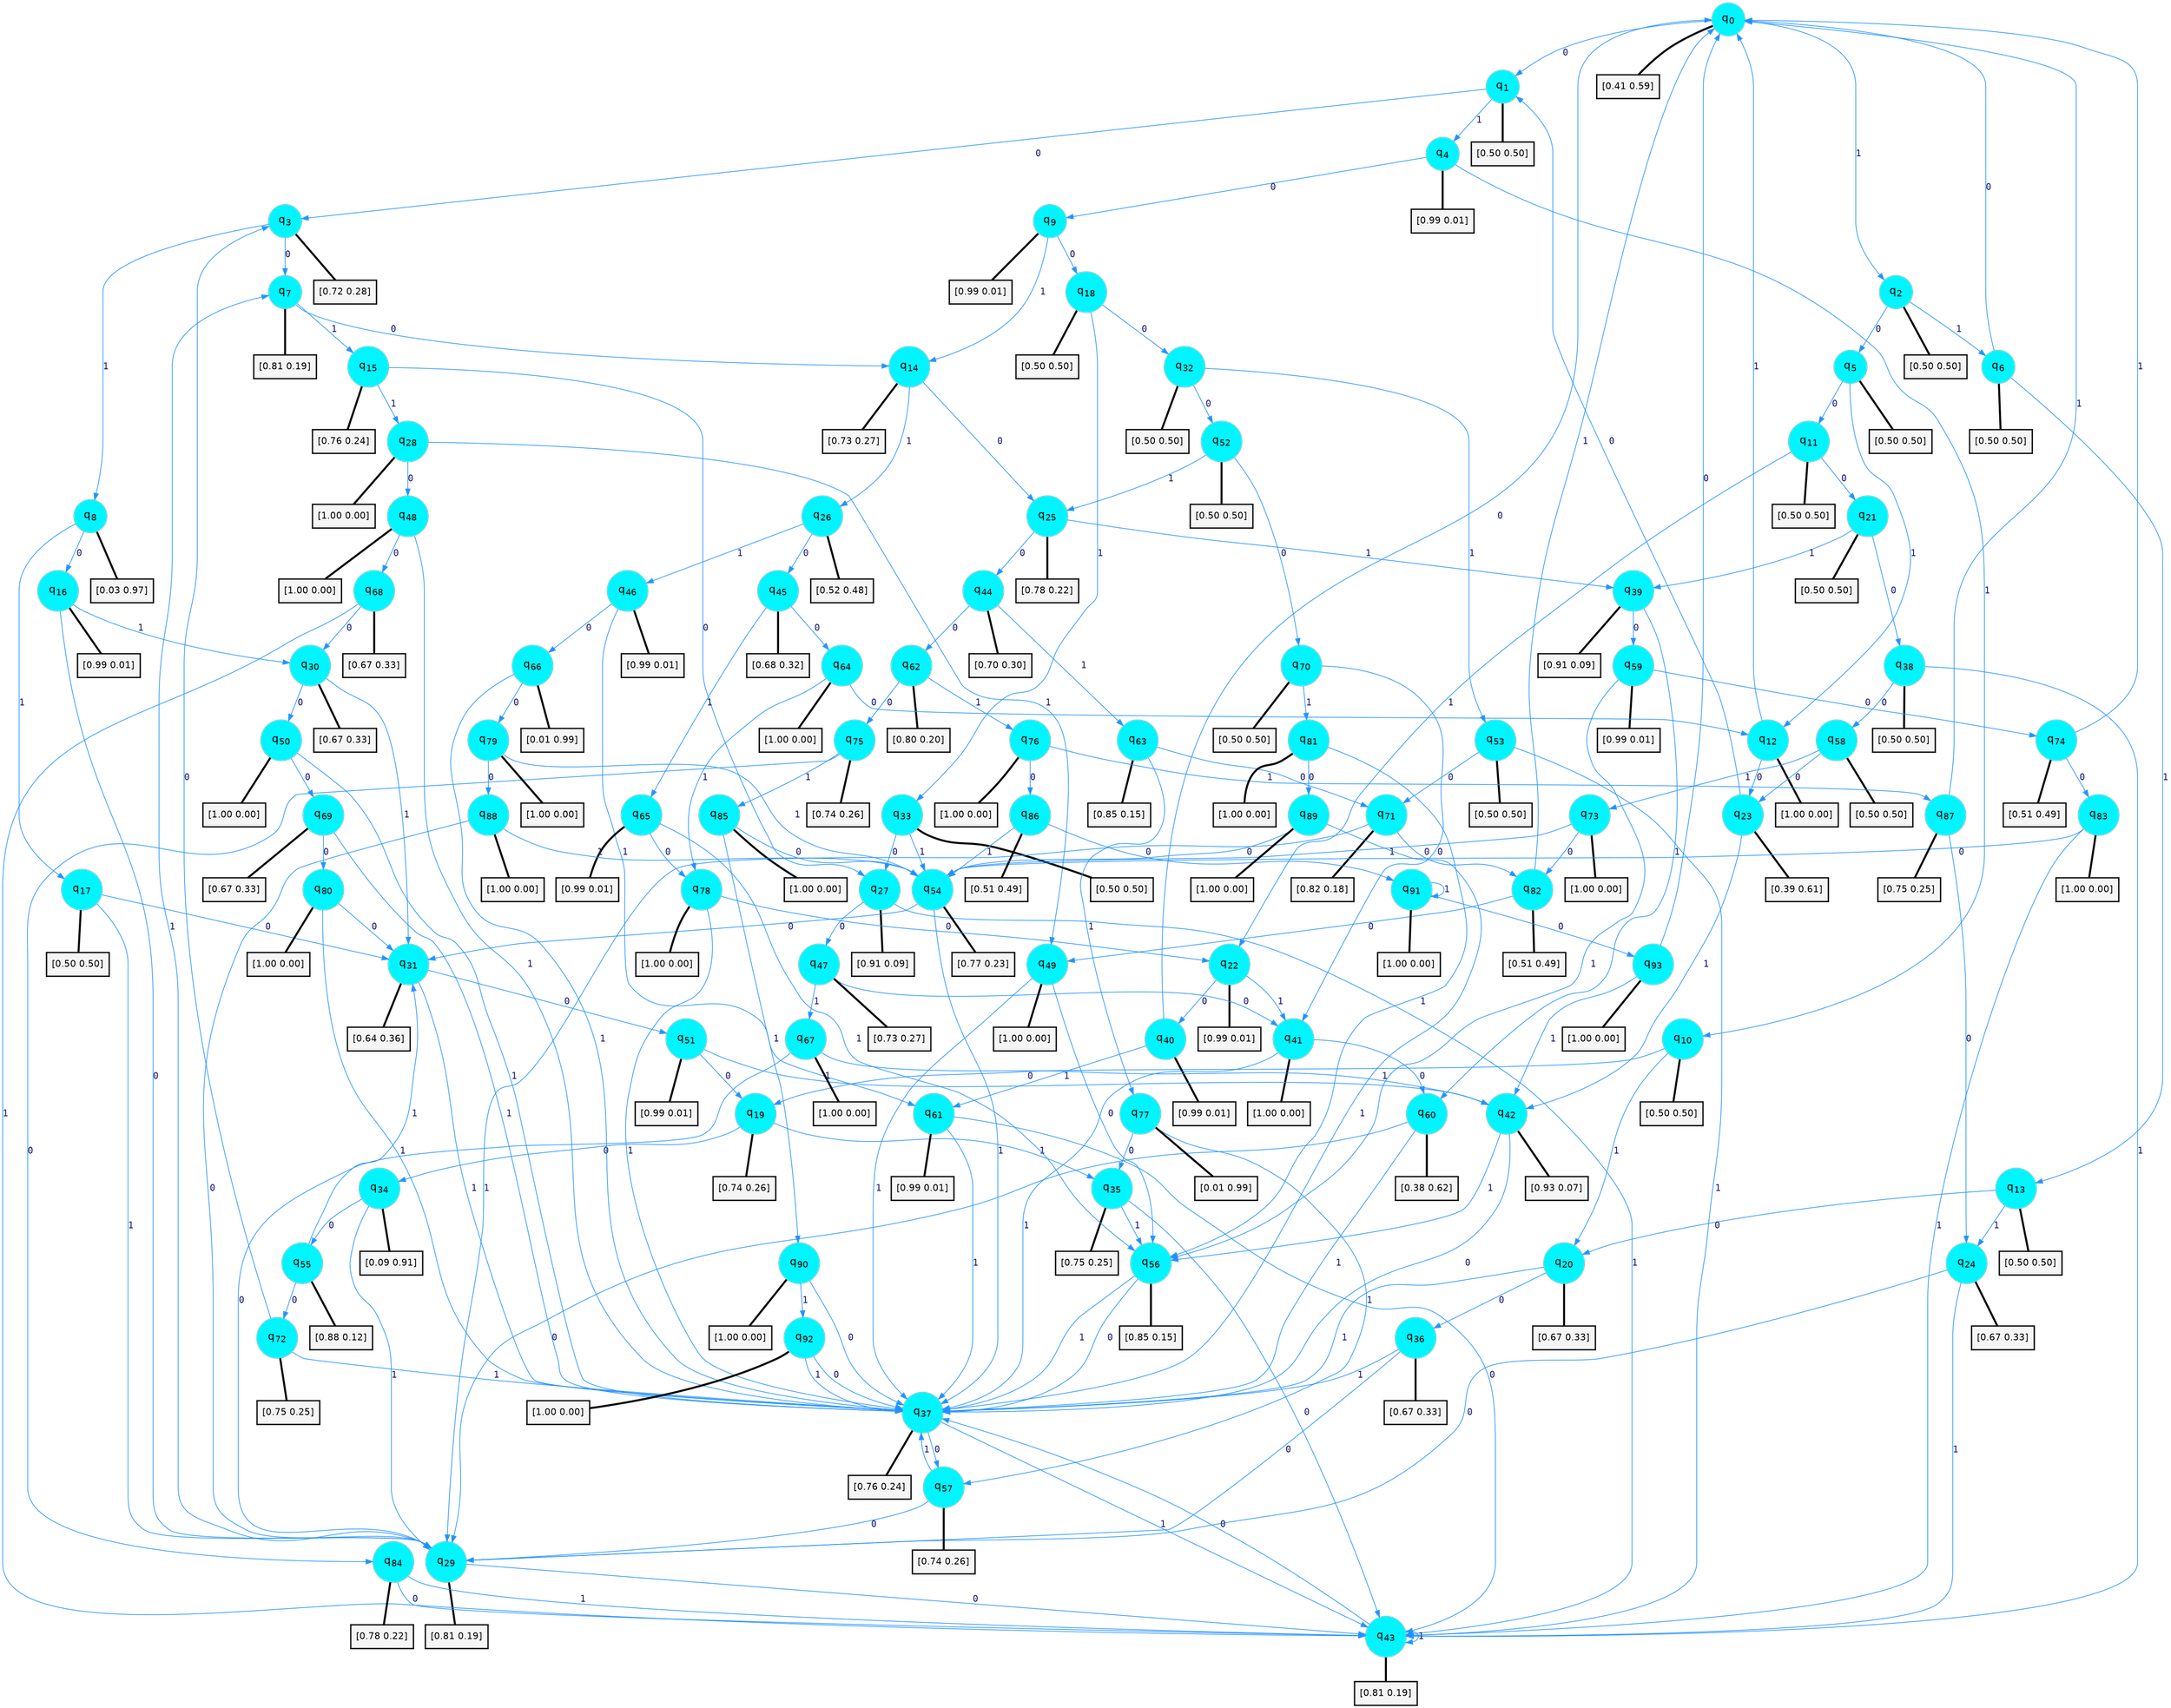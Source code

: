 digraph G {
graph [
bgcolor=transparent, dpi=300, rankdir=TD, size="40,25"];
node [
color=gray, fillcolor=turquoise1, fontcolor=black, fontname=Helvetica, fontsize=16, fontweight=bold, shape=circle, style=filled];
edge [
arrowsize=1, color=dodgerblue1, fontcolor=midnightblue, fontname=courier, fontweight=bold, penwidth=1, style=solid, weight=20];
0[label=<q<SUB>0</SUB>>];
1[label=<q<SUB>1</SUB>>];
2[label=<q<SUB>2</SUB>>];
3[label=<q<SUB>3</SUB>>];
4[label=<q<SUB>4</SUB>>];
5[label=<q<SUB>5</SUB>>];
6[label=<q<SUB>6</SUB>>];
7[label=<q<SUB>7</SUB>>];
8[label=<q<SUB>8</SUB>>];
9[label=<q<SUB>9</SUB>>];
10[label=<q<SUB>10</SUB>>];
11[label=<q<SUB>11</SUB>>];
12[label=<q<SUB>12</SUB>>];
13[label=<q<SUB>13</SUB>>];
14[label=<q<SUB>14</SUB>>];
15[label=<q<SUB>15</SUB>>];
16[label=<q<SUB>16</SUB>>];
17[label=<q<SUB>17</SUB>>];
18[label=<q<SUB>18</SUB>>];
19[label=<q<SUB>19</SUB>>];
20[label=<q<SUB>20</SUB>>];
21[label=<q<SUB>21</SUB>>];
22[label=<q<SUB>22</SUB>>];
23[label=<q<SUB>23</SUB>>];
24[label=<q<SUB>24</SUB>>];
25[label=<q<SUB>25</SUB>>];
26[label=<q<SUB>26</SUB>>];
27[label=<q<SUB>27</SUB>>];
28[label=<q<SUB>28</SUB>>];
29[label=<q<SUB>29</SUB>>];
30[label=<q<SUB>30</SUB>>];
31[label=<q<SUB>31</SUB>>];
32[label=<q<SUB>32</SUB>>];
33[label=<q<SUB>33</SUB>>];
34[label=<q<SUB>34</SUB>>];
35[label=<q<SUB>35</SUB>>];
36[label=<q<SUB>36</SUB>>];
37[label=<q<SUB>37</SUB>>];
38[label=<q<SUB>38</SUB>>];
39[label=<q<SUB>39</SUB>>];
40[label=<q<SUB>40</SUB>>];
41[label=<q<SUB>41</SUB>>];
42[label=<q<SUB>42</SUB>>];
43[label=<q<SUB>43</SUB>>];
44[label=<q<SUB>44</SUB>>];
45[label=<q<SUB>45</SUB>>];
46[label=<q<SUB>46</SUB>>];
47[label=<q<SUB>47</SUB>>];
48[label=<q<SUB>48</SUB>>];
49[label=<q<SUB>49</SUB>>];
50[label=<q<SUB>50</SUB>>];
51[label=<q<SUB>51</SUB>>];
52[label=<q<SUB>52</SUB>>];
53[label=<q<SUB>53</SUB>>];
54[label=<q<SUB>54</SUB>>];
55[label=<q<SUB>55</SUB>>];
56[label=<q<SUB>56</SUB>>];
57[label=<q<SUB>57</SUB>>];
58[label=<q<SUB>58</SUB>>];
59[label=<q<SUB>59</SUB>>];
60[label=<q<SUB>60</SUB>>];
61[label=<q<SUB>61</SUB>>];
62[label=<q<SUB>62</SUB>>];
63[label=<q<SUB>63</SUB>>];
64[label=<q<SUB>64</SUB>>];
65[label=<q<SUB>65</SUB>>];
66[label=<q<SUB>66</SUB>>];
67[label=<q<SUB>67</SUB>>];
68[label=<q<SUB>68</SUB>>];
69[label=<q<SUB>69</SUB>>];
70[label=<q<SUB>70</SUB>>];
71[label=<q<SUB>71</SUB>>];
72[label=<q<SUB>72</SUB>>];
73[label=<q<SUB>73</SUB>>];
74[label=<q<SUB>74</SUB>>];
75[label=<q<SUB>75</SUB>>];
76[label=<q<SUB>76</SUB>>];
77[label=<q<SUB>77</SUB>>];
78[label=<q<SUB>78</SUB>>];
79[label=<q<SUB>79</SUB>>];
80[label=<q<SUB>80</SUB>>];
81[label=<q<SUB>81</SUB>>];
82[label=<q<SUB>82</SUB>>];
83[label=<q<SUB>83</SUB>>];
84[label=<q<SUB>84</SUB>>];
85[label=<q<SUB>85</SUB>>];
86[label=<q<SUB>86</SUB>>];
87[label=<q<SUB>87</SUB>>];
88[label=<q<SUB>88</SUB>>];
89[label=<q<SUB>89</SUB>>];
90[label=<q<SUB>90</SUB>>];
91[label=<q<SUB>91</SUB>>];
92[label=<q<SUB>92</SUB>>];
93[label=<q<SUB>93</SUB>>];
94[label="[0.41 0.59]", shape=box,fontcolor=black, fontname=Helvetica, fontsize=14, penwidth=2, fillcolor=whitesmoke,color=black];
95[label="[0.50 0.50]", shape=box,fontcolor=black, fontname=Helvetica, fontsize=14, penwidth=2, fillcolor=whitesmoke,color=black];
96[label="[0.50 0.50]", shape=box,fontcolor=black, fontname=Helvetica, fontsize=14, penwidth=2, fillcolor=whitesmoke,color=black];
97[label="[0.72 0.28]", shape=box,fontcolor=black, fontname=Helvetica, fontsize=14, penwidth=2, fillcolor=whitesmoke,color=black];
98[label="[0.99 0.01]", shape=box,fontcolor=black, fontname=Helvetica, fontsize=14, penwidth=2, fillcolor=whitesmoke,color=black];
99[label="[0.50 0.50]", shape=box,fontcolor=black, fontname=Helvetica, fontsize=14, penwidth=2, fillcolor=whitesmoke,color=black];
100[label="[0.50 0.50]", shape=box,fontcolor=black, fontname=Helvetica, fontsize=14, penwidth=2, fillcolor=whitesmoke,color=black];
101[label="[0.81 0.19]", shape=box,fontcolor=black, fontname=Helvetica, fontsize=14, penwidth=2, fillcolor=whitesmoke,color=black];
102[label="[0.03 0.97]", shape=box,fontcolor=black, fontname=Helvetica, fontsize=14, penwidth=2, fillcolor=whitesmoke,color=black];
103[label="[0.99 0.01]", shape=box,fontcolor=black, fontname=Helvetica, fontsize=14, penwidth=2, fillcolor=whitesmoke,color=black];
104[label="[0.50 0.50]", shape=box,fontcolor=black, fontname=Helvetica, fontsize=14, penwidth=2, fillcolor=whitesmoke,color=black];
105[label="[0.50 0.50]", shape=box,fontcolor=black, fontname=Helvetica, fontsize=14, penwidth=2, fillcolor=whitesmoke,color=black];
106[label="[1.00 0.00]", shape=box,fontcolor=black, fontname=Helvetica, fontsize=14, penwidth=2, fillcolor=whitesmoke,color=black];
107[label="[0.50 0.50]", shape=box,fontcolor=black, fontname=Helvetica, fontsize=14, penwidth=2, fillcolor=whitesmoke,color=black];
108[label="[0.73 0.27]", shape=box,fontcolor=black, fontname=Helvetica, fontsize=14, penwidth=2, fillcolor=whitesmoke,color=black];
109[label="[0.76 0.24]", shape=box,fontcolor=black, fontname=Helvetica, fontsize=14, penwidth=2, fillcolor=whitesmoke,color=black];
110[label="[0.99 0.01]", shape=box,fontcolor=black, fontname=Helvetica, fontsize=14, penwidth=2, fillcolor=whitesmoke,color=black];
111[label="[0.50 0.50]", shape=box,fontcolor=black, fontname=Helvetica, fontsize=14, penwidth=2, fillcolor=whitesmoke,color=black];
112[label="[0.50 0.50]", shape=box,fontcolor=black, fontname=Helvetica, fontsize=14, penwidth=2, fillcolor=whitesmoke,color=black];
113[label="[0.74 0.26]", shape=box,fontcolor=black, fontname=Helvetica, fontsize=14, penwidth=2, fillcolor=whitesmoke,color=black];
114[label="[0.67 0.33]", shape=box,fontcolor=black, fontname=Helvetica, fontsize=14, penwidth=2, fillcolor=whitesmoke,color=black];
115[label="[0.50 0.50]", shape=box,fontcolor=black, fontname=Helvetica, fontsize=14, penwidth=2, fillcolor=whitesmoke,color=black];
116[label="[0.99 0.01]", shape=box,fontcolor=black, fontname=Helvetica, fontsize=14, penwidth=2, fillcolor=whitesmoke,color=black];
117[label="[0.39 0.61]", shape=box,fontcolor=black, fontname=Helvetica, fontsize=14, penwidth=2, fillcolor=whitesmoke,color=black];
118[label="[0.67 0.33]", shape=box,fontcolor=black, fontname=Helvetica, fontsize=14, penwidth=2, fillcolor=whitesmoke,color=black];
119[label="[0.78 0.22]", shape=box,fontcolor=black, fontname=Helvetica, fontsize=14, penwidth=2, fillcolor=whitesmoke,color=black];
120[label="[0.52 0.48]", shape=box,fontcolor=black, fontname=Helvetica, fontsize=14, penwidth=2, fillcolor=whitesmoke,color=black];
121[label="[0.91 0.09]", shape=box,fontcolor=black, fontname=Helvetica, fontsize=14, penwidth=2, fillcolor=whitesmoke,color=black];
122[label="[1.00 0.00]", shape=box,fontcolor=black, fontname=Helvetica, fontsize=14, penwidth=2, fillcolor=whitesmoke,color=black];
123[label="[0.81 0.19]", shape=box,fontcolor=black, fontname=Helvetica, fontsize=14, penwidth=2, fillcolor=whitesmoke,color=black];
124[label="[0.67 0.33]", shape=box,fontcolor=black, fontname=Helvetica, fontsize=14, penwidth=2, fillcolor=whitesmoke,color=black];
125[label="[0.64 0.36]", shape=box,fontcolor=black, fontname=Helvetica, fontsize=14, penwidth=2, fillcolor=whitesmoke,color=black];
126[label="[0.50 0.50]", shape=box,fontcolor=black, fontname=Helvetica, fontsize=14, penwidth=2, fillcolor=whitesmoke,color=black];
127[label="[0.50 0.50]", shape=box,fontcolor=black, fontname=Helvetica, fontsize=14, penwidth=2, fillcolor=whitesmoke,color=black];
128[label="[0.09 0.91]", shape=box,fontcolor=black, fontname=Helvetica, fontsize=14, penwidth=2, fillcolor=whitesmoke,color=black];
129[label="[0.75 0.25]", shape=box,fontcolor=black, fontname=Helvetica, fontsize=14, penwidth=2, fillcolor=whitesmoke,color=black];
130[label="[0.67 0.33]", shape=box,fontcolor=black, fontname=Helvetica, fontsize=14, penwidth=2, fillcolor=whitesmoke,color=black];
131[label="[0.76 0.24]", shape=box,fontcolor=black, fontname=Helvetica, fontsize=14, penwidth=2, fillcolor=whitesmoke,color=black];
132[label="[0.50 0.50]", shape=box,fontcolor=black, fontname=Helvetica, fontsize=14, penwidth=2, fillcolor=whitesmoke,color=black];
133[label="[0.91 0.09]", shape=box,fontcolor=black, fontname=Helvetica, fontsize=14, penwidth=2, fillcolor=whitesmoke,color=black];
134[label="[0.99 0.01]", shape=box,fontcolor=black, fontname=Helvetica, fontsize=14, penwidth=2, fillcolor=whitesmoke,color=black];
135[label="[1.00 0.00]", shape=box,fontcolor=black, fontname=Helvetica, fontsize=14, penwidth=2, fillcolor=whitesmoke,color=black];
136[label="[0.93 0.07]", shape=box,fontcolor=black, fontname=Helvetica, fontsize=14, penwidth=2, fillcolor=whitesmoke,color=black];
137[label="[0.81 0.19]", shape=box,fontcolor=black, fontname=Helvetica, fontsize=14, penwidth=2, fillcolor=whitesmoke,color=black];
138[label="[0.70 0.30]", shape=box,fontcolor=black, fontname=Helvetica, fontsize=14, penwidth=2, fillcolor=whitesmoke,color=black];
139[label="[0.68 0.32]", shape=box,fontcolor=black, fontname=Helvetica, fontsize=14, penwidth=2, fillcolor=whitesmoke,color=black];
140[label="[0.99 0.01]", shape=box,fontcolor=black, fontname=Helvetica, fontsize=14, penwidth=2, fillcolor=whitesmoke,color=black];
141[label="[0.73 0.27]", shape=box,fontcolor=black, fontname=Helvetica, fontsize=14, penwidth=2, fillcolor=whitesmoke,color=black];
142[label="[1.00 0.00]", shape=box,fontcolor=black, fontname=Helvetica, fontsize=14, penwidth=2, fillcolor=whitesmoke,color=black];
143[label="[1.00 0.00]", shape=box,fontcolor=black, fontname=Helvetica, fontsize=14, penwidth=2, fillcolor=whitesmoke,color=black];
144[label="[1.00 0.00]", shape=box,fontcolor=black, fontname=Helvetica, fontsize=14, penwidth=2, fillcolor=whitesmoke,color=black];
145[label="[0.99 0.01]", shape=box,fontcolor=black, fontname=Helvetica, fontsize=14, penwidth=2, fillcolor=whitesmoke,color=black];
146[label="[0.50 0.50]", shape=box,fontcolor=black, fontname=Helvetica, fontsize=14, penwidth=2, fillcolor=whitesmoke,color=black];
147[label="[0.50 0.50]", shape=box,fontcolor=black, fontname=Helvetica, fontsize=14, penwidth=2, fillcolor=whitesmoke,color=black];
148[label="[0.77 0.23]", shape=box,fontcolor=black, fontname=Helvetica, fontsize=14, penwidth=2, fillcolor=whitesmoke,color=black];
149[label="[0.88 0.12]", shape=box,fontcolor=black, fontname=Helvetica, fontsize=14, penwidth=2, fillcolor=whitesmoke,color=black];
150[label="[0.85 0.15]", shape=box,fontcolor=black, fontname=Helvetica, fontsize=14, penwidth=2, fillcolor=whitesmoke,color=black];
151[label="[0.74 0.26]", shape=box,fontcolor=black, fontname=Helvetica, fontsize=14, penwidth=2, fillcolor=whitesmoke,color=black];
152[label="[0.50 0.50]", shape=box,fontcolor=black, fontname=Helvetica, fontsize=14, penwidth=2, fillcolor=whitesmoke,color=black];
153[label="[0.99 0.01]", shape=box,fontcolor=black, fontname=Helvetica, fontsize=14, penwidth=2, fillcolor=whitesmoke,color=black];
154[label="[0.38 0.62]", shape=box,fontcolor=black, fontname=Helvetica, fontsize=14, penwidth=2, fillcolor=whitesmoke,color=black];
155[label="[0.99 0.01]", shape=box,fontcolor=black, fontname=Helvetica, fontsize=14, penwidth=2, fillcolor=whitesmoke,color=black];
156[label="[0.80 0.20]", shape=box,fontcolor=black, fontname=Helvetica, fontsize=14, penwidth=2, fillcolor=whitesmoke,color=black];
157[label="[0.85 0.15]", shape=box,fontcolor=black, fontname=Helvetica, fontsize=14, penwidth=2, fillcolor=whitesmoke,color=black];
158[label="[1.00 0.00]", shape=box,fontcolor=black, fontname=Helvetica, fontsize=14, penwidth=2, fillcolor=whitesmoke,color=black];
159[label="[0.99 0.01]", shape=box,fontcolor=black, fontname=Helvetica, fontsize=14, penwidth=2, fillcolor=whitesmoke,color=black];
160[label="[0.01 0.99]", shape=box,fontcolor=black, fontname=Helvetica, fontsize=14, penwidth=2, fillcolor=whitesmoke,color=black];
161[label="[1.00 0.00]", shape=box,fontcolor=black, fontname=Helvetica, fontsize=14, penwidth=2, fillcolor=whitesmoke,color=black];
162[label="[0.67 0.33]", shape=box,fontcolor=black, fontname=Helvetica, fontsize=14, penwidth=2, fillcolor=whitesmoke,color=black];
163[label="[0.67 0.33]", shape=box,fontcolor=black, fontname=Helvetica, fontsize=14, penwidth=2, fillcolor=whitesmoke,color=black];
164[label="[0.50 0.50]", shape=box,fontcolor=black, fontname=Helvetica, fontsize=14, penwidth=2, fillcolor=whitesmoke,color=black];
165[label="[0.82 0.18]", shape=box,fontcolor=black, fontname=Helvetica, fontsize=14, penwidth=2, fillcolor=whitesmoke,color=black];
166[label="[0.75 0.25]", shape=box,fontcolor=black, fontname=Helvetica, fontsize=14, penwidth=2, fillcolor=whitesmoke,color=black];
167[label="[1.00 0.00]", shape=box,fontcolor=black, fontname=Helvetica, fontsize=14, penwidth=2, fillcolor=whitesmoke,color=black];
168[label="[0.51 0.49]", shape=box,fontcolor=black, fontname=Helvetica, fontsize=14, penwidth=2, fillcolor=whitesmoke,color=black];
169[label="[0.74 0.26]", shape=box,fontcolor=black, fontname=Helvetica, fontsize=14, penwidth=2, fillcolor=whitesmoke,color=black];
170[label="[1.00 0.00]", shape=box,fontcolor=black, fontname=Helvetica, fontsize=14, penwidth=2, fillcolor=whitesmoke,color=black];
171[label="[0.01 0.99]", shape=box,fontcolor=black, fontname=Helvetica, fontsize=14, penwidth=2, fillcolor=whitesmoke,color=black];
172[label="[1.00 0.00]", shape=box,fontcolor=black, fontname=Helvetica, fontsize=14, penwidth=2, fillcolor=whitesmoke,color=black];
173[label="[1.00 0.00]", shape=box,fontcolor=black, fontname=Helvetica, fontsize=14, penwidth=2, fillcolor=whitesmoke,color=black];
174[label="[1.00 0.00]", shape=box,fontcolor=black, fontname=Helvetica, fontsize=14, penwidth=2, fillcolor=whitesmoke,color=black];
175[label="[1.00 0.00]", shape=box,fontcolor=black, fontname=Helvetica, fontsize=14, penwidth=2, fillcolor=whitesmoke,color=black];
176[label="[0.51 0.49]", shape=box,fontcolor=black, fontname=Helvetica, fontsize=14, penwidth=2, fillcolor=whitesmoke,color=black];
177[label="[1.00 0.00]", shape=box,fontcolor=black, fontname=Helvetica, fontsize=14, penwidth=2, fillcolor=whitesmoke,color=black];
178[label="[0.78 0.22]", shape=box,fontcolor=black, fontname=Helvetica, fontsize=14, penwidth=2, fillcolor=whitesmoke,color=black];
179[label="[1.00 0.00]", shape=box,fontcolor=black, fontname=Helvetica, fontsize=14, penwidth=2, fillcolor=whitesmoke,color=black];
180[label="[0.51 0.49]", shape=box,fontcolor=black, fontname=Helvetica, fontsize=14, penwidth=2, fillcolor=whitesmoke,color=black];
181[label="[0.75 0.25]", shape=box,fontcolor=black, fontname=Helvetica, fontsize=14, penwidth=2, fillcolor=whitesmoke,color=black];
182[label="[1.00 0.00]", shape=box,fontcolor=black, fontname=Helvetica, fontsize=14, penwidth=2, fillcolor=whitesmoke,color=black];
183[label="[1.00 0.00]", shape=box,fontcolor=black, fontname=Helvetica, fontsize=14, penwidth=2, fillcolor=whitesmoke,color=black];
184[label="[1.00 0.00]", shape=box,fontcolor=black, fontname=Helvetica, fontsize=14, penwidth=2, fillcolor=whitesmoke,color=black];
185[label="[1.00 0.00]", shape=box,fontcolor=black, fontname=Helvetica, fontsize=14, penwidth=2, fillcolor=whitesmoke,color=black];
186[label="[1.00 0.00]", shape=box,fontcolor=black, fontname=Helvetica, fontsize=14, penwidth=2, fillcolor=whitesmoke,color=black];
187[label="[1.00 0.00]", shape=box,fontcolor=black, fontname=Helvetica, fontsize=14, penwidth=2, fillcolor=whitesmoke,color=black];
0->1 [label=0];
0->2 [label=1];
0->94 [arrowhead=none, penwidth=3,color=black];
1->3 [label=0];
1->4 [label=1];
1->95 [arrowhead=none, penwidth=3,color=black];
2->5 [label=0];
2->6 [label=1];
2->96 [arrowhead=none, penwidth=3,color=black];
3->7 [label=0];
3->8 [label=1];
3->97 [arrowhead=none, penwidth=3,color=black];
4->9 [label=0];
4->10 [label=1];
4->98 [arrowhead=none, penwidth=3,color=black];
5->11 [label=0];
5->12 [label=1];
5->99 [arrowhead=none, penwidth=3,color=black];
6->0 [label=0];
6->13 [label=1];
6->100 [arrowhead=none, penwidth=3,color=black];
7->14 [label=0];
7->15 [label=1];
7->101 [arrowhead=none, penwidth=3,color=black];
8->16 [label=0];
8->17 [label=1];
8->102 [arrowhead=none, penwidth=3,color=black];
9->18 [label=0];
9->14 [label=1];
9->103 [arrowhead=none, penwidth=3,color=black];
10->19 [label=0];
10->20 [label=1];
10->104 [arrowhead=none, penwidth=3,color=black];
11->21 [label=0];
11->22 [label=1];
11->105 [arrowhead=none, penwidth=3,color=black];
12->23 [label=0];
12->0 [label=1];
12->106 [arrowhead=none, penwidth=3,color=black];
13->20 [label=0];
13->24 [label=1];
13->107 [arrowhead=none, penwidth=3,color=black];
14->25 [label=0];
14->26 [label=1];
14->108 [arrowhead=none, penwidth=3,color=black];
15->27 [label=0];
15->28 [label=1];
15->109 [arrowhead=none, penwidth=3,color=black];
16->29 [label=0];
16->30 [label=1];
16->110 [arrowhead=none, penwidth=3,color=black];
17->31 [label=0];
17->29 [label=1];
17->111 [arrowhead=none, penwidth=3,color=black];
18->32 [label=0];
18->33 [label=1];
18->112 [arrowhead=none, penwidth=3,color=black];
19->34 [label=0];
19->35 [label=1];
19->113 [arrowhead=none, penwidth=3,color=black];
20->36 [label=0];
20->37 [label=1];
20->114 [arrowhead=none, penwidth=3,color=black];
21->38 [label=0];
21->39 [label=1];
21->115 [arrowhead=none, penwidth=3,color=black];
22->40 [label=0];
22->41 [label=1];
22->116 [arrowhead=none, penwidth=3,color=black];
23->1 [label=0];
23->42 [label=1];
23->117 [arrowhead=none, penwidth=3,color=black];
24->29 [label=0];
24->43 [label=1];
24->118 [arrowhead=none, penwidth=3,color=black];
25->44 [label=0];
25->39 [label=1];
25->119 [arrowhead=none, penwidth=3,color=black];
26->45 [label=0];
26->46 [label=1];
26->120 [arrowhead=none, penwidth=3,color=black];
27->47 [label=0];
27->43 [label=1];
27->121 [arrowhead=none, penwidth=3,color=black];
28->48 [label=0];
28->49 [label=1];
28->122 [arrowhead=none, penwidth=3,color=black];
29->43 [label=0];
29->7 [label=1];
29->123 [arrowhead=none, penwidth=3,color=black];
30->50 [label=0];
30->31 [label=1];
30->124 [arrowhead=none, penwidth=3,color=black];
31->51 [label=0];
31->37 [label=1];
31->125 [arrowhead=none, penwidth=3,color=black];
32->52 [label=0];
32->53 [label=1];
32->126 [arrowhead=none, penwidth=3,color=black];
33->27 [label=0];
33->54 [label=1];
33->127 [arrowhead=none, penwidth=3,color=black];
34->55 [label=0];
34->29 [label=1];
34->128 [arrowhead=none, penwidth=3,color=black];
35->43 [label=0];
35->56 [label=1];
35->129 [arrowhead=none, penwidth=3,color=black];
36->29 [label=0];
36->37 [label=1];
36->130 [arrowhead=none, penwidth=3,color=black];
37->57 [label=0];
37->43 [label=1];
37->131 [arrowhead=none, penwidth=3,color=black];
38->58 [label=0];
38->43 [label=1];
38->132 [arrowhead=none, penwidth=3,color=black];
39->59 [label=0];
39->60 [label=1];
39->133 [arrowhead=none, penwidth=3,color=black];
40->0 [label=0];
40->61 [label=1];
40->134 [arrowhead=none, penwidth=3,color=black];
41->60 [label=0];
41->37 [label=1];
41->135 [arrowhead=none, penwidth=3,color=black];
42->37 [label=0];
42->56 [label=1];
42->136 [arrowhead=none, penwidth=3,color=black];
43->37 [label=0];
43->43 [label=1];
43->137 [arrowhead=none, penwidth=3,color=black];
44->62 [label=0];
44->63 [label=1];
44->138 [arrowhead=none, penwidth=3,color=black];
45->64 [label=0];
45->65 [label=1];
45->139 [arrowhead=none, penwidth=3,color=black];
46->66 [label=0];
46->61 [label=1];
46->140 [arrowhead=none, penwidth=3,color=black];
47->41 [label=0];
47->67 [label=1];
47->141 [arrowhead=none, penwidth=3,color=black];
48->68 [label=0];
48->37 [label=1];
48->142 [arrowhead=none, penwidth=3,color=black];
49->56 [label=0];
49->37 [label=1];
49->143 [arrowhead=none, penwidth=3,color=black];
50->69 [label=0];
50->37 [label=1];
50->144 [arrowhead=none, penwidth=3,color=black];
51->19 [label=0];
51->42 [label=1];
51->145 [arrowhead=none, penwidth=3,color=black];
52->70 [label=0];
52->25 [label=1];
52->146 [arrowhead=none, penwidth=3,color=black];
53->71 [label=0];
53->43 [label=1];
53->147 [arrowhead=none, penwidth=3,color=black];
54->31 [label=0];
54->37 [label=1];
54->148 [arrowhead=none, penwidth=3,color=black];
55->72 [label=0];
55->31 [label=1];
55->149 [arrowhead=none, penwidth=3,color=black];
56->37 [label=0];
56->37 [label=1];
56->150 [arrowhead=none, penwidth=3,color=black];
57->29 [label=0];
57->37 [label=1];
57->151 [arrowhead=none, penwidth=3,color=black];
58->23 [label=0];
58->73 [label=1];
58->152 [arrowhead=none, penwidth=3,color=black];
59->74 [label=0];
59->56 [label=1];
59->153 [arrowhead=none, penwidth=3,color=black];
60->29 [label=0];
60->37 [label=1];
60->154 [arrowhead=none, penwidth=3,color=black];
61->43 [label=0];
61->37 [label=1];
61->155 [arrowhead=none, penwidth=3,color=black];
62->75 [label=0];
62->76 [label=1];
62->156 [arrowhead=none, penwidth=3,color=black];
63->71 [label=0];
63->77 [label=1];
63->157 [arrowhead=none, penwidth=3,color=black];
64->12 [label=0];
64->78 [label=1];
64->158 [arrowhead=none, penwidth=3,color=black];
65->78 [label=0];
65->56 [label=1];
65->159 [arrowhead=none, penwidth=3,color=black];
66->79 [label=0];
66->37 [label=1];
66->160 [arrowhead=none, penwidth=3,color=black];
67->29 [label=0];
67->42 [label=1];
67->161 [arrowhead=none, penwidth=3,color=black];
68->30 [label=0];
68->43 [label=1];
68->162 [arrowhead=none, penwidth=3,color=black];
69->80 [label=0];
69->37 [label=1];
69->163 [arrowhead=none, penwidth=3,color=black];
70->41 [label=0];
70->81 [label=1];
70->164 [arrowhead=none, penwidth=3,color=black];
71->82 [label=0];
71->29 [label=1];
71->165 [arrowhead=none, penwidth=3,color=black];
72->3 [label=0];
72->37 [label=1];
72->166 [arrowhead=none, penwidth=3,color=black];
73->82 [label=0];
73->54 [label=1];
73->167 [arrowhead=none, penwidth=3,color=black];
74->83 [label=0];
74->0 [label=1];
74->168 [arrowhead=none, penwidth=3,color=black];
75->84 [label=0];
75->85 [label=1];
75->169 [arrowhead=none, penwidth=3,color=black];
76->86 [label=0];
76->87 [label=1];
76->170 [arrowhead=none, penwidth=3,color=black];
77->35 [label=0];
77->57 [label=1];
77->171 [arrowhead=none, penwidth=3,color=black];
78->22 [label=0];
78->37 [label=1];
78->172 [arrowhead=none, penwidth=3,color=black];
79->88 [label=0];
79->54 [label=1];
79->173 [arrowhead=none, penwidth=3,color=black];
80->31 [label=0];
80->37 [label=1];
80->174 [arrowhead=none, penwidth=3,color=black];
81->89 [label=0];
81->56 [label=1];
81->175 [arrowhead=none, penwidth=3,color=black];
82->49 [label=0];
82->0 [label=1];
82->176 [arrowhead=none, penwidth=3,color=black];
83->54 [label=0];
83->43 [label=1];
83->177 [arrowhead=none, penwidth=3,color=black];
84->43 [label=0];
84->43 [label=1];
84->178 [arrowhead=none, penwidth=3,color=black];
85->54 [label=0];
85->90 [label=1];
85->179 [arrowhead=none, penwidth=3,color=black];
86->91 [label=0];
86->54 [label=1];
86->180 [arrowhead=none, penwidth=3,color=black];
87->24 [label=0];
87->0 [label=1];
87->181 [arrowhead=none, penwidth=3,color=black];
88->29 [label=0];
88->54 [label=1];
88->182 [arrowhead=none, penwidth=3,color=black];
89->54 [label=0];
89->37 [label=1];
89->183 [arrowhead=none, penwidth=3,color=black];
90->37 [label=0];
90->92 [label=1];
90->184 [arrowhead=none, penwidth=3,color=black];
91->93 [label=0];
91->91 [label=1];
91->185 [arrowhead=none, penwidth=3,color=black];
92->37 [label=0];
92->37 [label=1];
92->186 [arrowhead=none, penwidth=3,color=black];
93->0 [label=0];
93->42 [label=1];
93->187 [arrowhead=none, penwidth=3,color=black];
}
